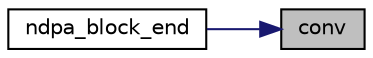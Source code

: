 digraph "conv"
{
 // LATEX_PDF_SIZE
  edge [fontname="Helvetica",fontsize="10",labelfontname="Helvetica",labelfontsize="10"];
  node [fontname="Helvetica",fontsize="10",shape=record];
  rankdir="RL";
  Node1 [label="conv",height=0.2,width=0.4,color="black", fillcolor="grey75", style="filled", fontcolor="black",tooltip="Convolution. c = a*b."];
  Node1 -> Node2 [dir="back",color="midnightblue",fontsize="10",style="solid",fontname="Helvetica"];
  Node2 [label="ndpa_block_end",height=0.2,width=0.4,color="black", fillcolor="white", style="filled",URL="$ndpa_8h.html#af7418c4e788a4841515797272d65b82d",tooltip="End of measurement block processing. Finding AC and PC peaks in the averaged data."];
}
